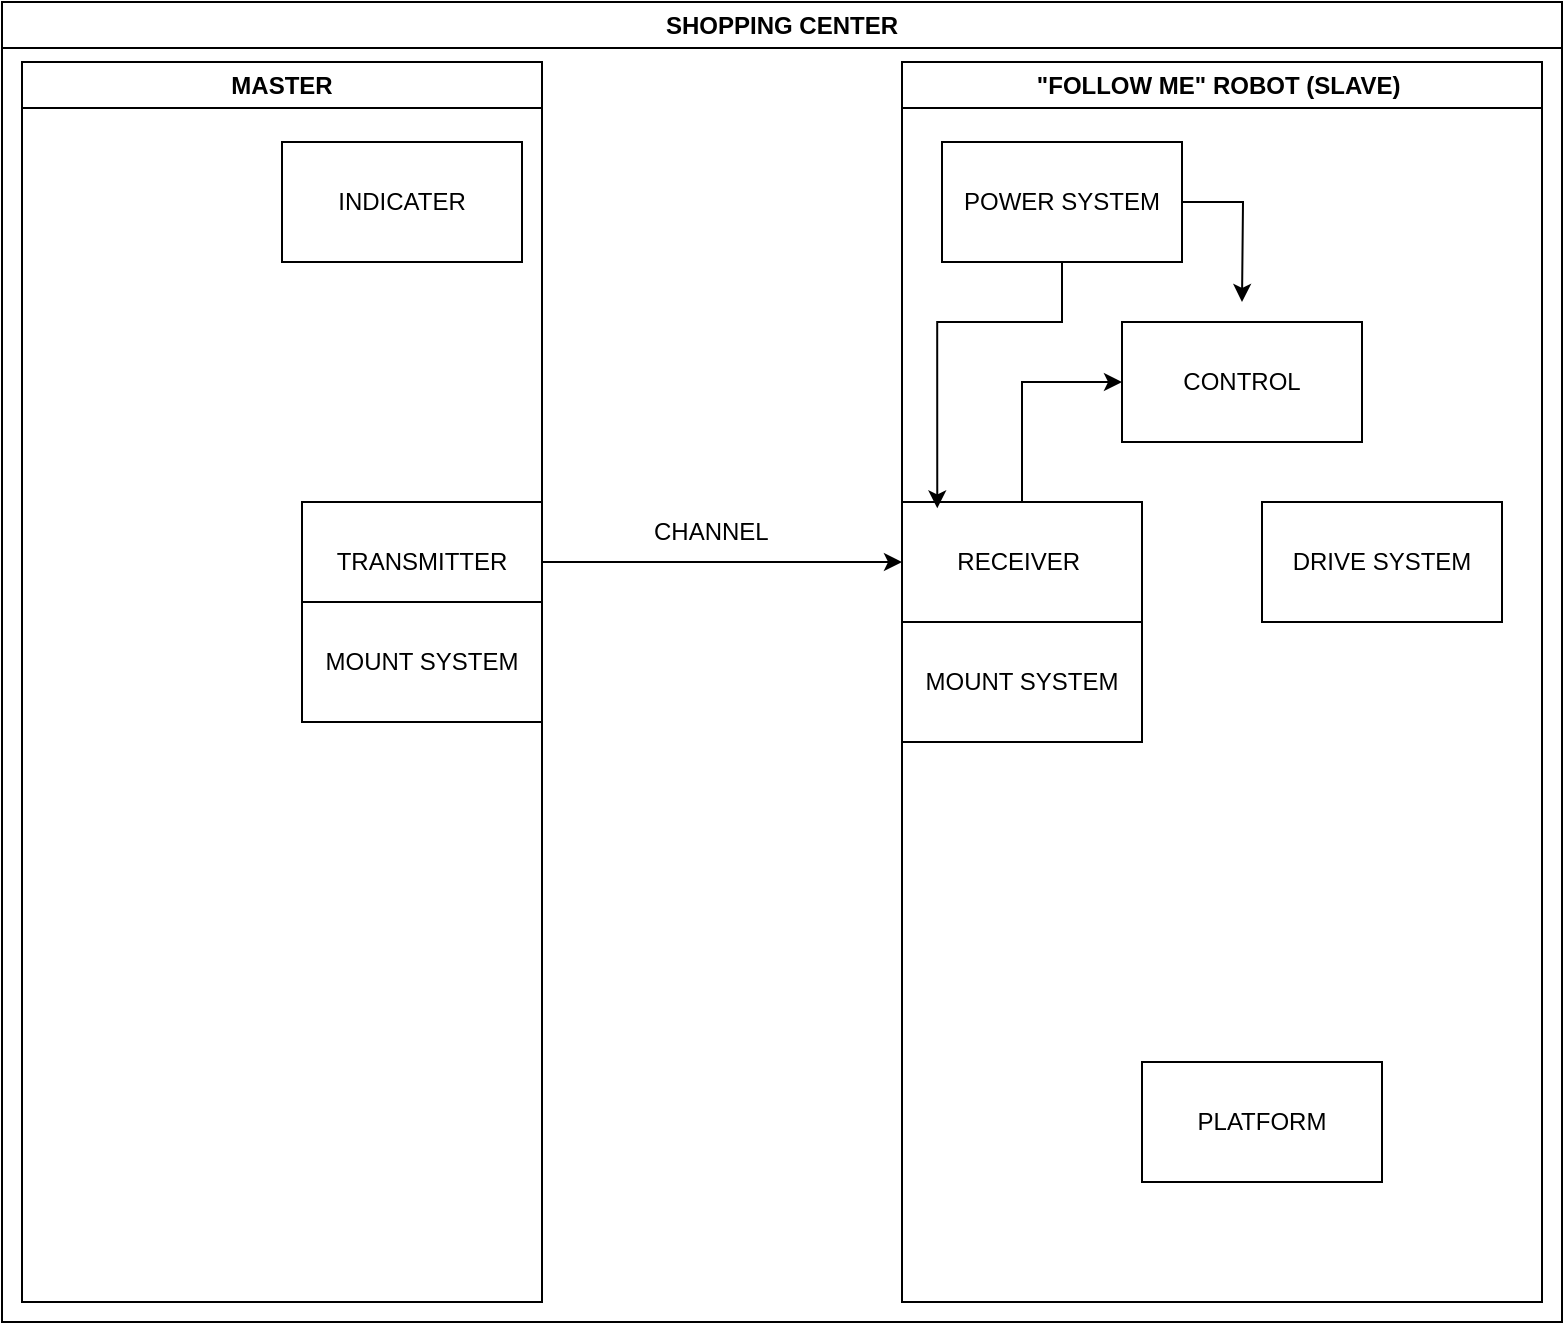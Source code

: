 <mxfile version="26.2.14">
  <diagram id="C5RBs43oDa-KdzZeNtuy" name="Page-1">
    <mxGraphModel dx="622" dy="1040" grid="1" gridSize="10" guides="1" tooltips="1" connect="1" arrows="1" fold="1" page="1" pageScale="1" pageWidth="827" pageHeight="1169" math="0" shadow="0">
      <root>
        <mxCell id="WIyWlLk6GJQsqaUBKTNV-0" />
        <mxCell id="WIyWlLk6GJQsqaUBKTNV-1" parent="WIyWlLk6GJQsqaUBKTNV-0" />
        <mxCell id="m4ZO5GO4-T3lixzv__rx-2" value="SHOPPING CENTER" style="swimlane;whiteSpace=wrap;html=1;" vertex="1" parent="WIyWlLk6GJQsqaUBKTNV-1">
          <mxGeometry x="20" y="20" width="780" height="660" as="geometry" />
        </mxCell>
        <mxCell id="m4ZO5GO4-T3lixzv__rx-5" value="MASTER" style="swimlane;whiteSpace=wrap;html=1;startSize=23;" vertex="1" parent="m4ZO5GO4-T3lixzv__rx-2">
          <mxGeometry x="10" y="30" width="260" height="620" as="geometry" />
        </mxCell>
        <mxCell id="m4ZO5GO4-T3lixzv__rx-13" value="TRANSMITTER" style="rounded=0;whiteSpace=wrap;html=1;" vertex="1" parent="m4ZO5GO4-T3lixzv__rx-5">
          <mxGeometry x="140" y="220" width="120" height="60" as="geometry" />
        </mxCell>
        <mxCell id="m4ZO5GO4-T3lixzv__rx-21" value="MOUNT SYSTEM" style="rounded=0;whiteSpace=wrap;html=1;" vertex="1" parent="m4ZO5GO4-T3lixzv__rx-5">
          <mxGeometry x="140" y="270" width="120" height="60" as="geometry" />
        </mxCell>
        <mxCell id="m4ZO5GO4-T3lixzv__rx-22" value="INDICATER" style="rounded=0;whiteSpace=wrap;html=1;" vertex="1" parent="m4ZO5GO4-T3lixzv__rx-5">
          <mxGeometry x="130" y="40" width="120" height="60" as="geometry" />
        </mxCell>
        <mxCell id="m4ZO5GO4-T3lixzv__rx-6" value="&quot;FOLLOW ME&quot; ROBOT (SLAVE)&amp;nbsp;" style="swimlane;whiteSpace=wrap;html=1;" vertex="1" parent="m4ZO5GO4-T3lixzv__rx-2">
          <mxGeometry x="450" y="30" width="320" height="620" as="geometry" />
        </mxCell>
        <mxCell id="m4ZO5GO4-T3lixzv__rx-16" style="edgeStyle=orthogonalEdgeStyle;rounded=0;orthogonalLoop=1;jettySize=auto;html=1;entryX=0;entryY=0.5;entryDx=0;entryDy=0;" edge="1" parent="m4ZO5GO4-T3lixzv__rx-6" source="m4ZO5GO4-T3lixzv__rx-11" target="m4ZO5GO4-T3lixzv__rx-14">
          <mxGeometry relative="1" as="geometry" />
        </mxCell>
        <mxCell id="m4ZO5GO4-T3lixzv__rx-11" value="RECEIVER&amp;nbsp;" style="rounded=0;whiteSpace=wrap;html=1;" vertex="1" parent="m4ZO5GO4-T3lixzv__rx-6">
          <mxGeometry y="220" width="120" height="60" as="geometry" />
        </mxCell>
        <mxCell id="m4ZO5GO4-T3lixzv__rx-14" value="CONTROL" style="rounded=0;whiteSpace=wrap;html=1;" vertex="1" parent="m4ZO5GO4-T3lixzv__rx-6">
          <mxGeometry x="110" y="130" width="120" height="60" as="geometry" />
        </mxCell>
        <mxCell id="m4ZO5GO4-T3lixzv__rx-18" style="edgeStyle=orthogonalEdgeStyle;rounded=0;orthogonalLoop=1;jettySize=auto;html=1;" edge="1" parent="m4ZO5GO4-T3lixzv__rx-6" source="m4ZO5GO4-T3lixzv__rx-17">
          <mxGeometry relative="1" as="geometry">
            <mxPoint x="170" y="120" as="targetPoint" />
          </mxGeometry>
        </mxCell>
        <mxCell id="m4ZO5GO4-T3lixzv__rx-17" value="POWER SYSTEM" style="rounded=0;whiteSpace=wrap;html=1;" vertex="1" parent="m4ZO5GO4-T3lixzv__rx-6">
          <mxGeometry x="20" y="40" width="120" height="60" as="geometry" />
        </mxCell>
        <mxCell id="m4ZO5GO4-T3lixzv__rx-19" style="edgeStyle=orthogonalEdgeStyle;rounded=0;orthogonalLoop=1;jettySize=auto;html=1;entryX=0.147;entryY=0.053;entryDx=0;entryDy=0;entryPerimeter=0;" edge="1" parent="m4ZO5GO4-T3lixzv__rx-6" source="m4ZO5GO4-T3lixzv__rx-17" target="m4ZO5GO4-T3lixzv__rx-11">
          <mxGeometry relative="1" as="geometry">
            <Array as="points">
              <mxPoint x="80" y="130" />
              <mxPoint x="18" y="130" />
            </Array>
          </mxGeometry>
        </mxCell>
        <mxCell id="m4ZO5GO4-T3lixzv__rx-20" value="PLATFORM" style="rounded=0;whiteSpace=wrap;html=1;" vertex="1" parent="m4ZO5GO4-T3lixzv__rx-6">
          <mxGeometry x="120" y="500" width="120" height="60" as="geometry" />
        </mxCell>
        <mxCell id="m4ZO5GO4-T3lixzv__rx-23" value="MOUNT SYSTEM" style="rounded=0;whiteSpace=wrap;html=1;" vertex="1" parent="m4ZO5GO4-T3lixzv__rx-6">
          <mxGeometry y="280" width="120" height="60" as="geometry" />
        </mxCell>
        <mxCell id="m4ZO5GO4-T3lixzv__rx-24" value="DRIVE SYSTEM" style="rounded=0;whiteSpace=wrap;html=1;" vertex="1" parent="m4ZO5GO4-T3lixzv__rx-6">
          <mxGeometry x="180" y="220" width="120" height="60" as="geometry" />
        </mxCell>
        <mxCell id="m4ZO5GO4-T3lixzv__rx-10" value="" style="endArrow=classic;html=1;rounded=0;" edge="1" parent="m4ZO5GO4-T3lixzv__rx-2">
          <mxGeometry width="50" height="50" relative="1" as="geometry">
            <mxPoint x="270" y="280" as="sourcePoint" />
            <mxPoint x="450" y="280" as="targetPoint" />
          </mxGeometry>
        </mxCell>
        <mxCell id="m4ZO5GO4-T3lixzv__rx-12" value="CHANNEL" style="text;strokeColor=none;fillColor=none;align=left;verticalAlign=middle;spacingLeft=4;spacingRight=4;overflow=hidden;points=[[0,0.5],[1,0.5]];portConstraint=eastwest;rotatable=0;whiteSpace=wrap;html=1;" vertex="1" parent="m4ZO5GO4-T3lixzv__rx-2">
          <mxGeometry x="320" y="250" width="80" height="30" as="geometry" />
        </mxCell>
      </root>
    </mxGraphModel>
  </diagram>
</mxfile>
